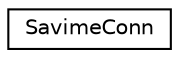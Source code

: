 digraph "Graphical Class Hierarchy"
{
  edge [fontname="Helvetica",fontsize="10",labelfontname="Helvetica",labelfontsize="10"];
  node [fontname="Helvetica",fontsize="10",shape=record];
  rankdir="LR";
  Node0 [label="SavimeConn",height=0.2,width=0.4,color="black", fillcolor="white", style="filled",URL="$structSavimeConn.html"];
}
